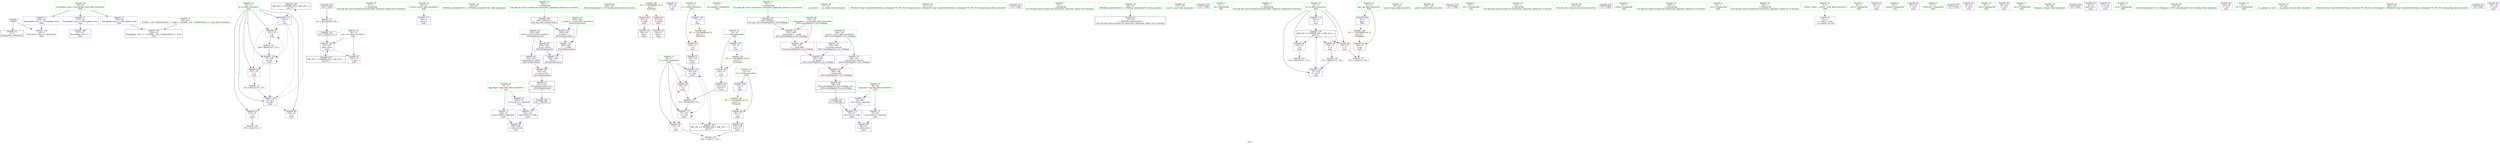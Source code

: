 digraph "SVFG" {
	label="SVFG";

	Node0x55882d7b1ad0 [shape=record,color=grey,label="{NodeID: 0\nNullPtr}"];
	Node0x55882d7b1ad0 -> Node0x55882d7c8940[style=solid];
	Node0x55882d7b1ad0 -> Node0x55882d7c8230[style=solid];
	Node0x55882d7d5f30 [shape=record,color=black,label="{NodeID: 180\nMR_16V_2 = PHI(MR_16V_6, MR_16V_1, )\npts\{75 \}\n}"];
	Node0x55882d7d5f30 -> Node0x55882d7ccee0[style=dashed];
	Node0x55882d7c7680 [shape=record,color=red,label="{NodeID: 97\n169\<--78\n\<--ans\nmain\n}"];
	Node0x55882d7c5530 [shape=record,color=green,label="{NodeID: 14\n37\<--1\n\<--dummyObj\nCan only get source location for instruction, argument, global var or function.}"];
	Node0x55882d7c8330 [shape=record,color=blue,label="{NodeID: 111\n66\<--9\nretval\<--\nmain\n}"];
	Node0x55882d7c6330 [shape=record,color=green,label="{NodeID: 28\n45\<--46\n_ZNSt8ios_base4InitC1Ev\<--_ZNSt8ios_base4InitC1Ev_field_insensitive\n}"];
	Node0x55882d7cd700 [shape=record,color=blue,label="{NodeID: 125\n208\<--209\n_M_n\<--\n_ZSt12setprecisioni\n}"];
	Node0x55882d7cd700 -> Node0x55882d7c7b60[style=dashed];
	Node0x55882d7c6fe0 [shape=record,color=green,label="{NodeID: 42\n104\<--105\n_ZSt12setprecisioni\<--_ZSt12setprecisioni_field_insensitive\n}"];
	Node0x55882d7e2400 [shape=record,color=black,label="{NodeID: 222\n102 = PHI(201, )\n}"];
	Node0x55882d7e2400 -> Node0x55882d7c84d0[style=solid];
	Node0x55882d7c8ce0 [shape=record,color=black,label="{NodeID: 56\n90\<--87\ncall1\<--\nmain\n}"];
	Node0x55882d7c9840 [shape=record,color=purple,label="{NodeID: 70\n170\<--34\n\<--.str.7\nmain\n}"];
	Node0x55882d7ca430 [shape=record,color=red,label="{NodeID: 84\n138\<--13\n\<--b\nmain\n}"];
	Node0x55882d7ca430 -> Node0x55882d7c8e80[style=solid];
	Node0x55882d7c41d0 [shape=record,color=green,label="{NodeID: 1\n7\<--1\n__dso_handle\<--dummyObj\nGlob }"];
	Node0x55882d7d6430 [shape=record,color=black,label="{NodeID: 181\nMR_18V_2 = PHI(MR_18V_4, MR_18V_1, )\npts\{77 \}\n}"];
	Node0x55882d7d6430 -> Node0x55882d7ccfb0[style=dashed];
	Node0x55882d7c7750 [shape=record,color=red,label="{NodeID: 98\n98\<--97\n\<--coerce.dive3\nmain\n}"];
	Node0x55882d7c5630 [shape=record,color=green,label="{NodeID: 15\n92\<--1\n\<--dummyObj\nCan only get source location for instruction, argument, global var or function.|{<s0>5}}"];
	Node0x55882d7c5630:s0 -> Node0x55882d7e28d0[style=solid,color=red];
	Node0x55882d7c8400 [shape=record,color=blue,label="{NodeID: 112\n95\<--91\ncoerce.dive\<--call2\nmain\n}"];
	Node0x55882d7c8400 -> Node0x55882d7c7750[style=dashed];
	Node0x55882d7c6430 [shape=record,color=green,label="{NodeID: 29\n51\<--52\n__cxa_atexit\<--__cxa_atexit_field_insensitive\n}"];
	Node0x55882d7c70e0 [shape=record,color=green,label="{NodeID: 43\n111\<--112\n_ZStlsIcSt11char_traitsIcEERSt13basic_ostreamIT_T0_ES6_St13_Setprecision\<--_ZStlsIcSt11char_traitsIcEERSt13basic_ostreamIT_T0_ES6_St13_Setprecision_field_insensitive\n}"];
	Node0x55882d7e2590 [shape=record,color=black,label="{NodeID: 223\n110 = PHI()\n}"];
	Node0x55882d7c8db0 [shape=record,color=black,label="{NodeID: 57\n134\<--133\nconv\<--\nmain\n}"];
	Node0x55882d7c8db0 -> Node0x55882d7ccfb0[style=solid];
	Node0x55882d7c9910 [shape=record,color=purple,label="{NodeID: 71\n227\<--36\nllvm.global_ctors_0\<--llvm.global_ctors\nGlob }"];
	Node0x55882d7c9910 -> Node0x55882d7c8030[style=solid];
	Node0x55882d7ca500 [shape=record,color=red,label="{NodeID: 85\n142\<--15\n\<--c\nmain\n}"];
	Node0x55882d7ca500 -> Node0x55882d7c8f50[style=solid];
	Node0x55882d7c44d0 [shape=record,color=green,label="{NodeID: 2\n9\<--1\n\<--dummyObj\nCan only get source location for instruction, argument, global var or function.}"];
	Node0x55882d7d6930 [shape=record,color=black,label="{NodeID: 182\nMR_20V_2 = PHI(MR_20V_3, MR_20V_1, )\npts\{79 \}\n}"];
	Node0x55882d7d6930 -> Node0x55882d7cd2f0[style=dashed];
	Node0x55882d7c7820 [shape=record,color=red,label="{NodeID: 99\n109\<--108\n\<--coerce.dive8\nmain\n}"];
	Node0x55882d7c5730 [shape=record,color=green,label="{NodeID: 16\n103\<--1\n\<--dummyObj\nCan only get source location for instruction, argument, global var or function.|{<s0>7}}"];
	Node0x55882d7c5730:s0 -> Node0x55882d7e2ad0[style=solid,color=red];
	Node0x55882d7c84d0 [shape=record,color=blue,label="{NodeID: 113\n106\<--102\ncoerce.dive7\<--call6\nmain\n}"];
	Node0x55882d7c84d0 -> Node0x55882d7c7820[style=dashed];
	Node0x55882d7c6530 [shape=record,color=green,label="{NodeID: 30\n50\<--56\n_ZNSt8ios_base4InitD1Ev\<--_ZNSt8ios_base4InitD1Ev_field_insensitive\n}"];
	Node0x55882d7c6530 -> Node0x55882d7c8b10[style=solid];
	Node0x55882d7c71e0 [shape=record,color=green,label="{NodeID: 44\n115\<--116\nscanf\<--scanf_field_insensitive\n}"];
	Node0x55882d7e2660 [shape=record,color=black,label="{NodeID: 224\n114 = PHI()\n}"];
	Node0x55882d7c8e80 [shape=record,color=black,label="{NodeID: 58\n139\<--138\nconv13\<--\nmain\n}"];
	Node0x55882d7c8e80 -> Node0x55882d7d0e60[style=solid];
	Node0x55882d7c9a10 [shape=record,color=purple,label="{NodeID: 72\n228\<--36\nllvm.global_ctors_1\<--llvm.global_ctors\nGlob }"];
	Node0x55882d7c9a10 -> Node0x55882d7c8130[style=solid];
	Node0x55882d7cfcc0 [shape=record,color=black,label="{NodeID: 169\n167 = PHI(163, 9, )\n}"];
	Node0x55882d7cfcc0 -> Node0x55882d7cd2f0[style=solid];
	Node0x55882d7ca5d0 [shape=record,color=red,label="{NodeID: 86\n81\<--21\n\<--stdin\nmain\n}"];
	Node0x55882d7ca5d0 -> Node0x55882d7c8c10[style=solid];
	Node0x55882d7c4560 [shape=record,color=green,label="{NodeID: 3\n17\<--1\n.str\<--dummyObj\nGlob }"];
	Node0x55882d7c78f0 [shape=record,color=red,label="{NodeID: 100\n196\<--192\n\<--__mask.addr\n_ZSt11setiosflagsSt13_Ios_Fmtflags\n}"];
	Node0x55882d7c78f0 -> Node0x55882d7cd560[style=solid];
	Node0x55882d7c5830 [shape=record,color=green,label="{NodeID: 17\n125\<--1\n\<--dummyObj\nCan only get source location for instruction, argument, global var or function.}"];
	Node0x55882d7cce10 [shape=record,color=blue,label="{NodeID: 114\n72\<--9\nii\<--\nmain\n}"];
	Node0x55882d7cce10 -> Node0x55882d7d5a30[style=dashed];
	Node0x55882d7c6630 [shape=record,color=green,label="{NodeID: 31\n63\<--64\nmain\<--main_field_insensitive\n}"];
	Node0x55882d7c72e0 [shape=record,color=green,label="{NodeID: 45\n128\<--129\nprintf\<--printf_field_insensitive\n}"];
	Node0x55882d7e2730 [shape=record,color=black,label="{NodeID: 225\n127 = PHI()\n}"];
	Node0x55882d7c8f50 [shape=record,color=black,label="{NodeID: 59\n143\<--142\nconv15\<--\nmain\n}"];
	Node0x55882d7c8f50 -> Node0x55882d7d06e0[style=solid];
	Node0x55882d7c9b10 [shape=record,color=purple,label="{NodeID: 73\n229\<--36\nllvm.global_ctors_2\<--llvm.global_ctors\nGlob }"];
	Node0x55882d7c9b10 -> Node0x55882d7c8230[style=solid];
	Node0x55882d7d0260 [shape=record,color=grey,label="{NodeID: 170\n174 = Binary(173, 125, )\n}"];
	Node0x55882d7d0260 -> Node0x55882d7cd3c0[style=solid];
	Node0x55882d7ca6a0 [shape=record,color=red,label="{NodeID: 87\n87\<--26\n\<--stdout\nmain\n}"];
	Node0x55882d7ca6a0 -> Node0x55882d7c8ce0[style=solid];
	Node0x55882d7c45f0 [shape=record,color=green,label="{NodeID: 4\n19\<--1\n.str.1\<--dummyObj\nGlob }"];
	Node0x55882d7c79c0 [shape=record,color=red,label="{NodeID: 101\n199\<--198\n\<--coerce.dive\n_ZSt11setiosflagsSt13_Ios_Fmtflags\n}"];
	Node0x55882d7c79c0 -> Node0x55882d7c9020[style=solid];
	Node0x55882d7c5930 [shape=record,color=green,label="{NodeID: 18\n153\<--1\n\<--dummyObj\nCan only get source location for instruction, argument, global var or function.}"];
	Node0x55882d7ccee0 [shape=record,color=blue,label="{NodeID: 115\n74\<--9\nk\<--\nmain\n}"];
	Node0x55882d7ccee0 -> Node0x55882d7ca9e0[style=dashed];
	Node0x55882d7ccee0 -> Node0x55882d7caab0[style=dashed];
	Node0x55882d7ccee0 -> Node0x55882d7cd150[style=dashed];
	Node0x55882d7ccee0 -> Node0x55882d7cd220[style=dashed];
	Node0x55882d7c6730 [shape=record,color=green,label="{NodeID: 32\n66\<--67\nretval\<--retval_field_insensitive\nmain\n}"];
	Node0x55882d7c6730 -> Node0x55882d7c8330[style=solid];
	Node0x55882d7c73e0 [shape=record,color=green,label="{NodeID: 46\n161\<--162\nllvm.ctlz.i32\<--llvm.ctlz.i32_field_insensitive\n}"];
	Node0x55882d7e2800 [shape=record,color=black,label="{NodeID: 226\n171 = PHI()\n}"];
	Node0x55882d7c9020 [shape=record,color=black,label="{NodeID: 60\n188\<--199\n_ZSt11setiosflagsSt13_Ios_Fmtflags_ret\<--\n_ZSt11setiosflagsSt13_Ios_Fmtflags\n|{<s0>5}}"];
	Node0x55882d7c9020:s0 -> Node0x55882d7e19c0[style=solid,color=blue];
	Node0x55882d7c9c10 [shape=record,color=purple,label="{NodeID: 74\n95\<--68\ncoerce.dive\<--agg.tmp\nmain\n}"];
	Node0x55882d7c9c10 -> Node0x55882d7c8400[style=solid];
	Node0x55882d7d03e0 [shape=record,color=grey,label="{NodeID: 171\n152 = Binary(151, 153, )\n}"];
	Node0x55882d7d03e0 -> Node0x55882d7cd220[style=solid];
	Node0x55882d7ca770 [shape=record,color=red,label="{NodeID: 88\n119\<--72\n\<--ii\nmain\n}"];
	Node0x55882d7ca770 -> Node0x55882d7d0ce0[style=solid];
	Node0x55882d7c4680 [shape=record,color=green,label="{NodeID: 5\n21\<--1\nstdin\<--dummyObj\nGlob }"];
	Node0x55882d7c7a90 [shape=record,color=red,label="{NodeID: 102\n209\<--205\n\<--__n.addr\n_ZSt12setprecisioni\n}"];
	Node0x55882d7c7a90 -> Node0x55882d7cd700[style=solid];
	Node0x55882d7c5a30 [shape=record,color=green,label="{NodeID: 19\n160\<--1\n\<--dummyObj\nCan only get source location for instruction, argument, global var or function.}"];
	Node0x55882d7ccfb0 [shape=record,color=blue,label="{NodeID: 116\n76\<--134\nx\<--conv\nmain\n}"];
	Node0x55882d7ccfb0 -> Node0x55882d7cad20[style=dashed];
	Node0x55882d7ccfb0 -> Node0x55882d7c75b0[style=dashed];
	Node0x55882d7ccfb0 -> Node0x55882d7cd080[style=dashed];
	Node0x55882d7ccfb0 -> Node0x55882d7d6430[style=dashed];
	Node0x55882d7c6800 [shape=record,color=green,label="{NodeID: 33\n68\<--69\nagg.tmp\<--agg.tmp_field_insensitive\nmain\n}"];
	Node0x55882d7c6800 -> Node0x55882d7c9c10[style=solid];
	Node0x55882d7c6800 -> Node0x55882d7c9ce0[style=solid];
	Node0x55882d7c74e0 [shape=record,color=green,label="{NodeID: 47\n190\<--191\nretval\<--retval_field_insensitive\n_ZSt11setiosflagsSt13_Ios_Fmtflags\n}"];
	Node0x55882d7c74e0 -> Node0x55882d7c9f50[style=solid];
	Node0x55882d7c74e0 -> Node0x55882d7ca020[style=solid];
	Node0x55882d7e28d0 [shape=record,color=black,label="{NodeID: 227\n189 = PHI(92, )\n0th arg _ZSt11setiosflagsSt13_Ios_Fmtflags }"];
	Node0x55882d7e28d0 -> Node0x55882d7cd490[style=solid];
	Node0x55882d7c90f0 [shape=record,color=black,label="{NodeID: 61\n201\<--212\n_ZSt12setprecisioni_ret\<--\n_ZSt12setprecisioni\n|{<s0>7}}"];
	Node0x55882d7c90f0:s0 -> Node0x55882d7e2400[style=solid,color=blue];
	Node0x55882d7c9ce0 [shape=record,color=purple,label="{NodeID: 75\n97\<--68\ncoerce.dive3\<--agg.tmp\nmain\n}"];
	Node0x55882d7c9ce0 -> Node0x55882d7c7750[style=solid];
	Node0x55882d7d0560 [shape=record,color=grey,label="{NodeID: 172\n148 = Binary(147, 125, )\n}"];
	Node0x55882d7d0560 -> Node0x55882d7cd150[style=solid];
	Node0x55882d7ca840 [shape=record,color=red,label="{NodeID: 89\n123\<--72\n\<--ii\nmain\n}"];
	Node0x55882d7ca840 -> Node0x55882d7d0860[style=solid];
	Node0x55882d7c4ec0 [shape=record,color=green,label="{NodeID: 6\n22\<--1\n.str.2\<--dummyObj\nGlob }"];
	Node0x55882d7c7b60 [shape=record,color=red,label="{NodeID: 103\n212\<--211\n\<--coerce.dive\n_ZSt12setprecisioni\n}"];
	Node0x55882d7c7b60 -> Node0x55882d7c90f0[style=solid];
	Node0x55882d7c5b30 [shape=record,color=green,label="{NodeID: 20\n164\<--1\n\<--dummyObj\nCan only get source location for instruction, argument, global var or function.}"];
	Node0x55882d7cd080 [shape=record,color=blue,label="{NodeID: 117\n76\<--145\nx\<--mul\nmain\n}"];
	Node0x55882d7cd080 -> Node0x55882d7cad20[style=dashed];
	Node0x55882d7cd080 -> Node0x55882d7c75b0[style=dashed];
	Node0x55882d7cd080 -> Node0x55882d7cd080[style=dashed];
	Node0x55882d7cd080 -> Node0x55882d7d6430[style=dashed];
	Node0x55882d7c68d0 [shape=record,color=green,label="{NodeID: 34\n70\<--71\nagg.tmp5\<--agg.tmp5_field_insensitive\nmain\n}"];
	Node0x55882d7c68d0 -> Node0x55882d7c9db0[style=solid];
	Node0x55882d7c68d0 -> Node0x55882d7c9e80[style=solid];
	Node0x55882d7c85d0 [shape=record,color=green,label="{NodeID: 48\n192\<--193\n__mask.addr\<--__mask.addr_field_insensitive\n_ZSt11setiosflagsSt13_Ios_Fmtflags\n}"];
	Node0x55882d7c85d0 -> Node0x55882d7c78f0[style=solid];
	Node0x55882d7c85d0 -> Node0x55882d7cd490[style=solid];
	Node0x55882d7e2ad0 [shape=record,color=black,label="{NodeID: 228\n202 = PHI(103, )\n0th arg _ZSt12setprecisioni }"];
	Node0x55882d7e2ad0 -> Node0x55882d7cd630[style=solid];
	Node0x55882d7c91c0 [shape=record,color=purple,label="{NodeID: 62\n47\<--4\n\<--_ZStL8__ioinit\n__cxx_global_var_init\n}"];
	Node0x55882d7c9db0 [shape=record,color=purple,label="{NodeID: 76\n106\<--70\ncoerce.dive7\<--agg.tmp5\nmain\n}"];
	Node0x55882d7c9db0 -> Node0x55882d7c84d0[style=solid];
	Node0x55882d7d06e0 [shape=record,color=grey,label="{NodeID: 173\n145 = Binary(144, 143, )\n}"];
	Node0x55882d7d06e0 -> Node0x55882d7cd080[style=solid];
	Node0x55882d7ca910 [shape=record,color=red,label="{NodeID: 90\n173\<--72\n\<--ii\nmain\n}"];
	Node0x55882d7ca910 -> Node0x55882d7d0260[style=solid];
	Node0x55882d7c4f50 [shape=record,color=green,label="{NodeID: 7\n24\<--1\n.str.3\<--dummyObj\nGlob }"];
	Node0x55882d7c7c30 [shape=record,color=blue,label="{NodeID: 104\n8\<--9\nqq\<--\nGlob }"];
	Node0x55882d7c7c30 -> Node0x55882d7d8730[style=dashed];
	Node0x55882d7c5c30 [shape=record,color=green,label="{NodeID: 21\n4\<--6\n_ZStL8__ioinit\<--_ZStL8__ioinit_field_insensitive\nGlob }"];
	Node0x55882d7c5c30 -> Node0x55882d7c91c0[style=solid];
	Node0x55882d7cd150 [shape=record,color=blue,label="{NodeID: 118\n74\<--148\nk\<--inc\nmain\n}"];
	Node0x55882d7cd150 -> Node0x55882d7ca9e0[style=dashed];
	Node0x55882d7cd150 -> Node0x55882d7caab0[style=dashed];
	Node0x55882d7cd150 -> Node0x55882d7cd150[style=dashed];
	Node0x55882d7cd150 -> Node0x55882d7cd220[style=dashed];
	Node0x55882d7c69a0 [shape=record,color=green,label="{NodeID: 35\n72\<--73\nii\<--ii_field_insensitive\nmain\n}"];
	Node0x55882d7c69a0 -> Node0x55882d7ca770[style=solid];
	Node0x55882d7c69a0 -> Node0x55882d7ca840[style=solid];
	Node0x55882d7c69a0 -> Node0x55882d7ca910[style=solid];
	Node0x55882d7c69a0 -> Node0x55882d7cce10[style=solid];
	Node0x55882d7c69a0 -> Node0x55882d7cd3c0[style=solid];
	Node0x55882d7c86a0 [shape=record,color=green,label="{NodeID: 49\n203\<--204\nretval\<--retval_field_insensitive\n_ZSt12setprecisioni\n}"];
	Node0x55882d7c86a0 -> Node0x55882d7ca0f0[style=solid];
	Node0x55882d7c86a0 -> Node0x55882d7ca1c0[style=solid];
	Node0x55882d7c9290 [shape=record,color=purple,label="{NodeID: 63\n82\<--17\n\<--.str\nmain\n}"];
	Node0x55882d7c9e80 [shape=record,color=purple,label="{NodeID: 77\n108\<--70\ncoerce.dive8\<--agg.tmp5\nmain\n}"];
	Node0x55882d7c9e80 -> Node0x55882d7c7820[style=solid];
	Node0x55882d7d0860 [shape=record,color=grey,label="{NodeID: 174\n124 = Binary(123, 125, )\n}"];
	Node0x55882d7ca9e0 [shape=record,color=red,label="{NodeID: 91\n147\<--74\n\<--k\nmain\n}"];
	Node0x55882d7ca9e0 -> Node0x55882d7d0560[style=solid];
	Node0x55882d7c4fe0 [shape=record,color=green,label="{NodeID: 8\n26\<--1\nstdout\<--dummyObj\nGlob }"];
	Node0x55882d7c7d30 [shape=record,color=blue,label="{NodeID: 105\n11\<--9\na\<--\nGlob }"];
	Node0x55882d7c7d30 -> Node0x55882d7d8810[style=dashed];
	Node0x55882d7c5d30 [shape=record,color=green,label="{NodeID: 22\n8\<--10\nqq\<--qq_field_insensitive\nGlob }"];
	Node0x55882d7c5d30 -> Node0x55882d7ca290[style=solid];
	Node0x55882d7c5d30 -> Node0x55882d7c7c30[style=solid];
	Node0x55882d7cd220 [shape=record,color=blue,label="{NodeID: 119\n74\<--152\nk\<--dec\nmain\n}"];
	Node0x55882d7cd220 -> Node0x55882d7cab80[style=dashed];
	Node0x55882d7cd220 -> Node0x55882d7cac50[style=dashed];
	Node0x55882d7cd220 -> Node0x55882d7d5f30[style=dashed];
	Node0x55882d7c6a70 [shape=record,color=green,label="{NodeID: 36\n74\<--75\nk\<--k_field_insensitive\nmain\n}"];
	Node0x55882d7c6a70 -> Node0x55882d7ca9e0[style=solid];
	Node0x55882d7c6a70 -> Node0x55882d7caab0[style=solid];
	Node0x55882d7c6a70 -> Node0x55882d7cab80[style=solid];
	Node0x55882d7c6a70 -> Node0x55882d7cac50[style=solid];
	Node0x55882d7c6a70 -> Node0x55882d7ccee0[style=solid];
	Node0x55882d7c6a70 -> Node0x55882d7cd150[style=solid];
	Node0x55882d7c6a70 -> Node0x55882d7cd220[style=solid];
	Node0x55882d7c8770 [shape=record,color=green,label="{NodeID: 50\n205\<--206\n__n.addr\<--__n.addr_field_insensitive\n_ZSt12setprecisioni\n}"];
	Node0x55882d7c8770 -> Node0x55882d7c7a90[style=solid];
	Node0x55882d7c8770 -> Node0x55882d7cd630[style=solid];
	Node0x55882d7c9360 [shape=record,color=purple,label="{NodeID: 64\n83\<--19\n\<--.str.1\nmain\n}"];
	Node0x55882d7c9f50 [shape=record,color=purple,label="{NodeID: 78\n195\<--190\n_M_mask\<--retval\n_ZSt11setiosflagsSt13_Ios_Fmtflags\n}"];
	Node0x55882d7c9f50 -> Node0x55882d7cd560[style=solid];
	Node0x55882d7d09e0 [shape=record,color=grey,label="{NodeID: 175\n163 = Binary(164, 159, )\n}"];
	Node0x55882d7d09e0 -> Node0x55882d7cfcc0[style=solid];
	Node0x55882d7caab0 [shape=record,color=red,label="{NodeID: 92\n151\<--74\n\<--k\nmain\n}"];
	Node0x55882d7caab0 -> Node0x55882d7d03e0[style=solid];
	Node0x55882d7c5070 [shape=record,color=green,label="{NodeID: 9\n27\<--1\n_ZSt4cout\<--dummyObj\nGlob }"];
	Node0x55882d7d8620 [shape=record,color=yellow,style=double,label="{NodeID: 189\n2V_1 = ENCHI(MR_2V_0)\npts\{1 \}\nFun[main]}"];
	Node0x55882d7d8620 -> Node0x55882d7ca5d0[style=dashed];
	Node0x55882d7d8620 -> Node0x55882d7ca6a0[style=dashed];
	Node0x55882d7c7e30 [shape=record,color=blue,label="{NodeID: 106\n13\<--9\nb\<--\nGlob }"];
	Node0x55882d7c7e30 -> Node0x55882d7cadf0[style=dashed];
	Node0x55882d7c5e30 [shape=record,color=green,label="{NodeID: 23\n11\<--12\na\<--a_field_insensitive\nGlob }"];
	Node0x55882d7c5e30 -> Node0x55882d7ca360[style=solid];
	Node0x55882d7c5e30 -> Node0x55882d7c7d30[style=solid];
	Node0x55882d7cd2f0 [shape=record,color=blue,label="{NodeID: 120\n78\<--167\nans\<--cond\nmain\n}"];
	Node0x55882d7cd2f0 -> Node0x55882d7c7680[style=dashed];
	Node0x55882d7cd2f0 -> Node0x55882d7d6930[style=dashed];
	Node0x55882d7c6b40 [shape=record,color=green,label="{NodeID: 37\n76\<--77\nx\<--x_field_insensitive\nmain\n}"];
	Node0x55882d7c6b40 -> Node0x55882d7cad20[style=solid];
	Node0x55882d7c6b40 -> Node0x55882d7c75b0[style=solid];
	Node0x55882d7c6b40 -> Node0x55882d7ccfb0[style=solid];
	Node0x55882d7c6b40 -> Node0x55882d7cd080[style=solid];
	Node0x55882d7e18f0 [shape=record,color=black,label="{NodeID: 217\n131 = PHI()\n}"];
	Node0x55882d7c8840 [shape=record,color=green,label="{NodeID: 51\n38\<--223\n_GLOBAL__sub_I_ZhukovDmitry_1_0.cpp\<--_GLOBAL__sub_I_ZhukovDmitry_1_0.cpp_field_insensitive\n}"];
	Node0x55882d7c8840 -> Node0x55882d7c8130[style=solid];
	Node0x55882d7c9430 [shape=record,color=purple,label="{NodeID: 65\n88\<--22\n\<--.str.2\nmain\n}"];
	Node0x55882d7ca020 [shape=record,color=purple,label="{NodeID: 79\n198\<--190\ncoerce.dive\<--retval\n_ZSt11setiosflagsSt13_Ios_Fmtflags\n}"];
	Node0x55882d7ca020 -> Node0x55882d7c79c0[style=solid];
	Node0x55882d7d0b60 [shape=record,color=grey,label="{NodeID: 176\n156 = cmp(155, 9, )\n}"];
	Node0x55882d7cab80 [shape=record,color=red,label="{NodeID: 93\n155\<--74\n\<--k\nmain\n}"];
	Node0x55882d7cab80 -> Node0x55882d7d0b60[style=solid];
	Node0x55882d7c5130 [shape=record,color=green,label="{NodeID: 10\n28\<--1\n.str.4\<--dummyObj\nGlob }"];
	Node0x55882d7d8730 [shape=record,color=yellow,style=double,label="{NodeID: 190\n4V_1 = ENCHI(MR_4V_0)\npts\{10 \}\nFun[main]}"];
	Node0x55882d7d8730 -> Node0x55882d7ca290[style=dashed];
	Node0x55882d7c7f30 [shape=record,color=blue,label="{NodeID: 107\n15\<--9\nc\<--\nGlob }"];
	Node0x55882d7c7f30 -> Node0x55882d7caed0[style=dashed];
	Node0x55882d7c5f30 [shape=record,color=green,label="{NodeID: 24\n13\<--14\nb\<--b_field_insensitive\nGlob }"];
	Node0x55882d7c5f30 -> Node0x55882d7ca430[style=solid];
	Node0x55882d7c5f30 -> Node0x55882d7c7e30[style=solid];
	Node0x55882d7cd3c0 [shape=record,color=blue,label="{NodeID: 121\n72\<--174\nii\<--inc17\nmain\n}"];
	Node0x55882d7cd3c0 -> Node0x55882d7d5a30[style=dashed];
	Node0x55882d7c6c10 [shape=record,color=green,label="{NodeID: 38\n78\<--79\nans\<--ans_field_insensitive\nmain\n}"];
	Node0x55882d7c6c10 -> Node0x55882d7c7680[style=solid];
	Node0x55882d7c6c10 -> Node0x55882d7cd2f0[style=solid];
	Node0x55882d7e19c0 [shape=record,color=black,label="{NodeID: 218\n91 = PHI(188, )\n}"];
	Node0x55882d7e19c0 -> Node0x55882d7c8400[style=solid];
	Node0x55882d7c8940 [shape=record,color=black,label="{NodeID: 52\n2\<--3\ndummyVal\<--dummyVal\n}"];
	Node0x55882d7c9500 [shape=record,color=purple,label="{NodeID: 66\n89\<--24\n\<--.str.3\nmain\n}"];
	Node0x55882d7ca0f0 [shape=record,color=purple,label="{NodeID: 80\n208\<--203\n_M_n\<--retval\n_ZSt12setprecisioni\n}"];
	Node0x55882d7ca0f0 -> Node0x55882d7cd700[style=solid];
	Node0x55882d7d0ce0 [shape=record,color=grey,label="{NodeID: 177\n121 = cmp(119, 120, )\n}"];
	Node0x55882d7cac50 [shape=record,color=red,label="{NodeID: 94\n158\<--74\n\<--k\nmain\n}"];
	Node0x55882d7c5230 [shape=record,color=green,label="{NodeID: 11\n30\<--1\n.str.5\<--dummyObj\nGlob }"];
	Node0x55882d7d8810 [shape=record,color=yellow,style=double,label="{NodeID: 191\n6V_1 = ENCHI(MR_6V_0)\npts\{12 \}\nFun[main]}"];
	Node0x55882d7d8810 -> Node0x55882d7ca360[style=dashed];
	Node0x55882d7c8030 [shape=record,color=blue,label="{NodeID: 108\n227\<--37\nllvm.global_ctors_0\<--\nGlob }"];
	Node0x55882d7c6030 [shape=record,color=green,label="{NodeID: 25\n15\<--16\nc\<--c_field_insensitive\nGlob }"];
	Node0x55882d7c6030 -> Node0x55882d7ca500[style=solid];
	Node0x55882d7c6030 -> Node0x55882d7c7f30[style=solid];
	Node0x55882d7cd490 [shape=record,color=blue,label="{NodeID: 122\n192\<--189\n__mask.addr\<--__mask\n_ZSt11setiosflagsSt13_Ios_Fmtflags\n}"];
	Node0x55882d7cd490 -> Node0x55882d7c78f0[style=dashed];
	Node0x55882d7c6ce0 [shape=record,color=green,label="{NodeID: 39\n85\<--86\nfreopen\<--freopen_field_insensitive\n}"];
	Node0x55882d7e2190 [shape=record,color=black,label="{NodeID: 219\n99 = PHI()\n}"];
	Node0x55882d7c8a40 [shape=record,color=black,label="{NodeID: 53\n65\<--9\nmain_ret\<--\nmain\n}"];
	Node0x55882d7c95d0 [shape=record,color=purple,label="{NodeID: 67\n113\<--28\n\<--.str.4\nmain\n}"];
	Node0x55882d7ca1c0 [shape=record,color=purple,label="{NodeID: 81\n211\<--203\ncoerce.dive\<--retval\n_ZSt12setprecisioni\n}"];
	Node0x55882d7ca1c0 -> Node0x55882d7c7b60[style=solid];
	Node0x55882d7d0e60 [shape=record,color=grey,label="{NodeID: 178\n140 = cmp(137, 139, )\n}"];
	Node0x55882d7cad20 [shape=record,color=red,label="{NodeID: 95\n137\<--76\n\<--x\nmain\n}"];
	Node0x55882d7cad20 -> Node0x55882d7d0e60[style=solid];
	Node0x55882d7c5330 [shape=record,color=green,label="{NodeID: 12\n32\<--1\n.str.6\<--dummyObj\nGlob }"];
	Node0x55882d7cadf0 [shape=record,color=yellow,style=double,label="{NodeID: 192\n8V_1 = ENCHI(MR_8V_0)\npts\{14 \}\nFun[main]}"];
	Node0x55882d7cadf0 -> Node0x55882d7ca430[style=dashed];
	Node0x55882d7c8130 [shape=record,color=blue,label="{NodeID: 109\n228\<--38\nllvm.global_ctors_1\<--_GLOBAL__sub_I_ZhukovDmitry_1_0.cpp\nGlob }"];
	Node0x55882d7c6130 [shape=record,color=green,label="{NodeID: 26\n36\<--40\nllvm.global_ctors\<--llvm.global_ctors_field_insensitive\nGlob }"];
	Node0x55882d7c6130 -> Node0x55882d7c9910[style=solid];
	Node0x55882d7c6130 -> Node0x55882d7c9a10[style=solid];
	Node0x55882d7c6130 -> Node0x55882d7c9b10[style=solid];
	Node0x55882d7cd560 [shape=record,color=blue,label="{NodeID: 123\n195\<--196\n_M_mask\<--\n_ZSt11setiosflagsSt13_Ios_Fmtflags\n}"];
	Node0x55882d7cd560 -> Node0x55882d7c79c0[style=dashed];
	Node0x55882d7c6de0 [shape=record,color=green,label="{NodeID: 40\n93\<--94\n_ZSt11setiosflagsSt13_Ios_Fmtflags\<--_ZSt11setiosflagsSt13_Ios_Fmtflags_field_insensitive\n}"];
	Node0x55882d7e2260 [shape=record,color=black,label="{NodeID: 220\n159 = PHI()\n}"];
	Node0x55882d7e2260 -> Node0x55882d7d09e0[style=solid];
	Node0x55882d7c8b10 [shape=record,color=black,label="{NodeID: 54\n49\<--50\n\<--_ZNSt8ios_base4InitD1Ev\nCan only get source location for instruction, argument, global var or function.}"];
	Node0x55882d7c96a0 [shape=record,color=purple,label="{NodeID: 68\n126\<--30\n\<--.str.5\nmain\n}"];
	Node0x55882d7ca290 [shape=record,color=red,label="{NodeID: 82\n120\<--8\n\<--qq\nmain\n}"];
	Node0x55882d7ca290 -> Node0x55882d7d0ce0[style=solid];
	Node0x55882d7d5a30 [shape=record,color=black,label="{NodeID: 179\nMR_14V_3 = PHI(MR_14V_4, MR_14V_2, )\npts\{73 \}\n}"];
	Node0x55882d7d5a30 -> Node0x55882d7ca770[style=dashed];
	Node0x55882d7d5a30 -> Node0x55882d7ca840[style=dashed];
	Node0x55882d7d5a30 -> Node0x55882d7ca910[style=dashed];
	Node0x55882d7d5a30 -> Node0x55882d7cd3c0[style=dashed];
	Node0x55882d7c75b0 [shape=record,color=red,label="{NodeID: 96\n144\<--76\n\<--x\nmain\n}"];
	Node0x55882d7c75b0 -> Node0x55882d7d06e0[style=solid];
	Node0x55882d7c5430 [shape=record,color=green,label="{NodeID: 13\n34\<--1\n.str.7\<--dummyObj\nGlob }"];
	Node0x55882d7caed0 [shape=record,color=yellow,style=double,label="{NodeID: 193\n10V_1 = ENCHI(MR_10V_0)\npts\{16 \}\nFun[main]}"];
	Node0x55882d7caed0 -> Node0x55882d7ca500[style=dashed];
	Node0x55882d7c8230 [shape=record,color=blue, style = dotted,label="{NodeID: 110\n229\<--3\nllvm.global_ctors_2\<--dummyVal\nGlob }"];
	Node0x55882d7c6230 [shape=record,color=green,label="{NodeID: 27\n41\<--42\n__cxx_global_var_init\<--__cxx_global_var_init_field_insensitive\n}"];
	Node0x55882d7cd630 [shape=record,color=blue,label="{NodeID: 124\n205\<--202\n__n.addr\<--__n\n_ZSt12setprecisioni\n}"];
	Node0x55882d7cd630 -> Node0x55882d7c7a90[style=dashed];
	Node0x55882d7c6ee0 [shape=record,color=green,label="{NodeID: 41\n100\<--101\n_ZStlsIcSt11char_traitsIcEERSt13basic_ostreamIT_T0_ES6_St12_Setiosflags\<--_ZStlsIcSt11char_traitsIcEERSt13basic_ostreamIT_T0_ES6_St12_Setiosflags_field_insensitive\n}"];
	Node0x55882d7e2330 [shape=record,color=black,label="{NodeID: 221\n48 = PHI()\n}"];
	Node0x55882d7c8c10 [shape=record,color=black,label="{NodeID: 55\n84\<--81\ncall\<--\nmain\n}"];
	Node0x55882d7c9770 [shape=record,color=purple,label="{NodeID: 69\n130\<--32\n\<--.str.6\nmain\n}"];
	Node0x55882d7ca360 [shape=record,color=red,label="{NodeID: 83\n133\<--11\n\<--a\nmain\n}"];
	Node0x55882d7ca360 -> Node0x55882d7c8db0[style=solid];
}
